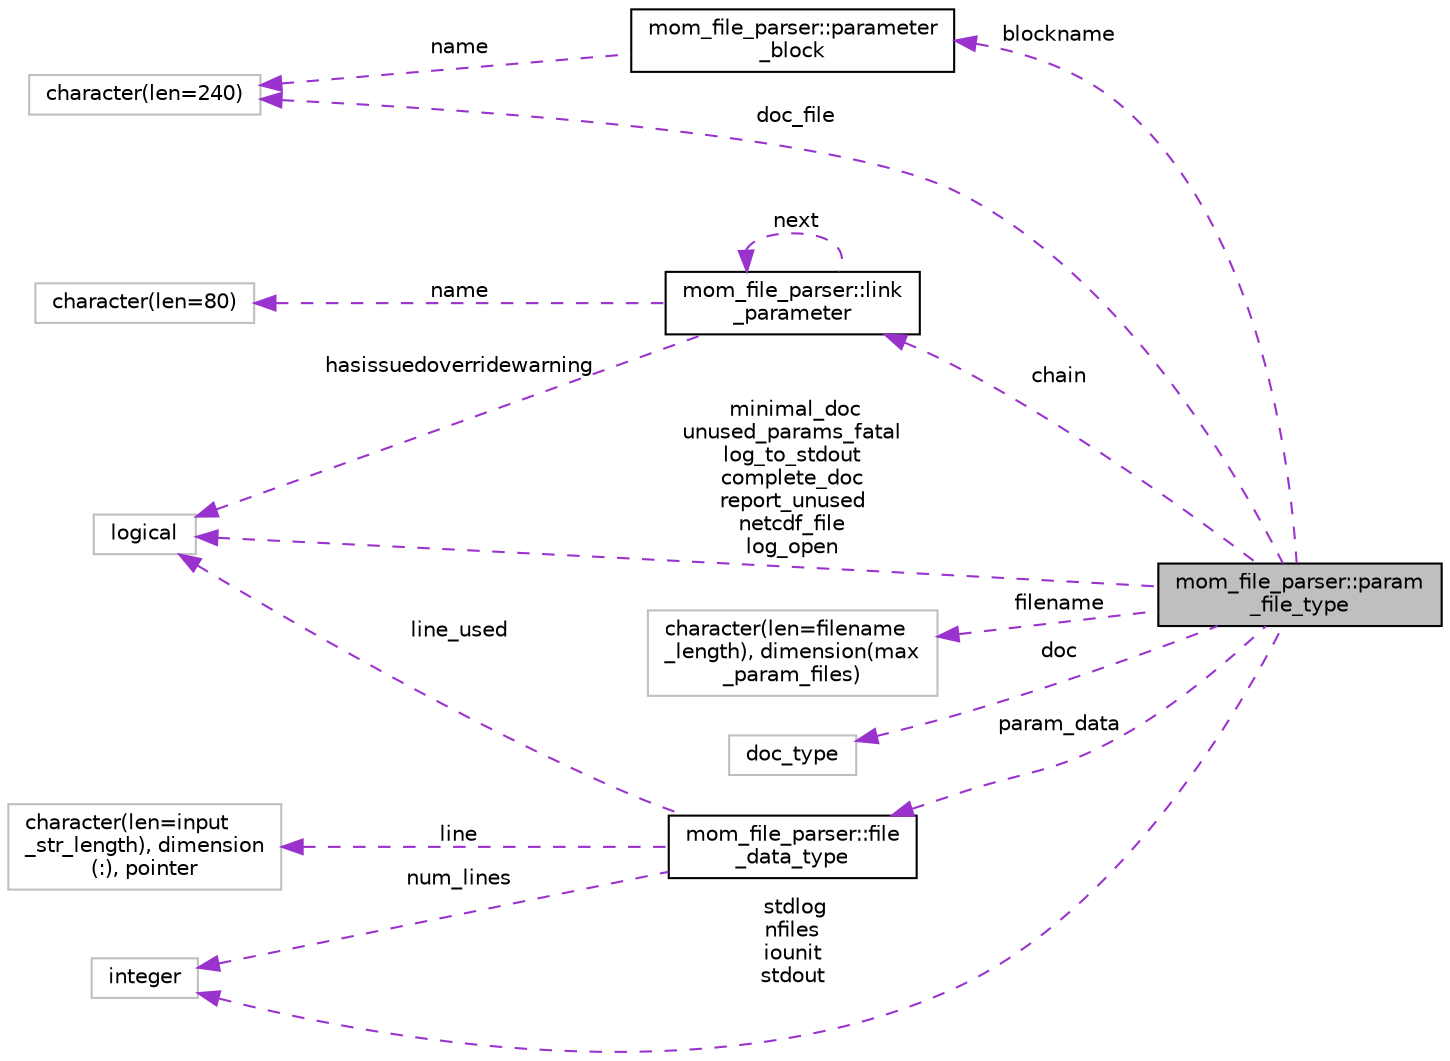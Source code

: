 digraph "mom_file_parser::param_file_type"
{
 // INTERACTIVE_SVG=YES
 // LATEX_PDF_SIZE
  edge [fontname="Helvetica",fontsize="10",labelfontname="Helvetica",labelfontsize="10"];
  node [fontname="Helvetica",fontsize="10",shape=record];
  rankdir="LR";
  Node1 [label="mom_file_parser::param\l_file_type",height=0.2,width=0.4,color="black", fillcolor="grey75", style="filled", fontcolor="black",tooltip="A structure that can be parsed to read and document run-time parameters."];
  Node2 -> Node1 [dir="back",color="darkorchid3",fontsize="10",style="dashed",label=" doc_file" ,fontname="Helvetica"];
  Node2 [label="character(len=240)",height=0.2,width=0.4,color="grey75", fillcolor="white", style="filled",tooltip=" "];
  Node3 -> Node1 [dir="back",color="darkorchid3",fontsize="10",style="dashed",label=" minimal_doc\nunused_params_fatal\nlog_to_stdout\ncomplete_doc\nreport_unused\nnetcdf_file\nlog_open" ,fontname="Helvetica"];
  Node3 [label="logical",height=0.2,width=0.4,color="grey75", fillcolor="white", style="filled",tooltip=" "];
  Node4 -> Node1 [dir="back",color="darkorchid3",fontsize="10",style="dashed",label=" chain" ,fontname="Helvetica"];
  Node4 [label="mom_file_parser::link\l_parameter",height=0.2,width=0.4,color="black", fillcolor="white", style="filled",URL="$structmom__file__parser_1_1link__parameter.html",tooltip="A link in the list of variables that have already had override warnings issued."];
  Node3 -> Node4 [dir="back",color="darkorchid3",fontsize="10",style="dashed",label=" hasissuedoverridewarning" ,fontname="Helvetica"];
  Node5 -> Node4 [dir="back",color="darkorchid3",fontsize="10",style="dashed",label=" name" ,fontname="Helvetica"];
  Node5 [label="character(len=80)",height=0.2,width=0.4,color="grey75", fillcolor="white", style="filled",tooltip=" "];
  Node4 -> Node4 [dir="back",color="darkorchid3",fontsize="10",style="dashed",label=" next" ,fontname="Helvetica"];
  Node6 -> Node1 [dir="back",color="darkorchid3",fontsize="10",style="dashed",label=" blockname" ,fontname="Helvetica"];
  Node6 [label="mom_file_parser::parameter\l_block",height=0.2,width=0.4,color="black", fillcolor="white", style="filled",URL="$structmom__file__parser_1_1parameter__block.html",tooltip="Specify the active parameter block."];
  Node2 -> Node6 [dir="back",color="darkorchid3",fontsize="10",style="dashed",label=" name" ,fontname="Helvetica"];
  Node7 -> Node1 [dir="back",color="darkorchid3",fontsize="10",style="dashed",label=" filename" ,fontname="Helvetica"];
  Node7 [label="character(len=filename\l_length), dimension(max\l_param_files)",height=0.2,width=0.4,color="grey75", fillcolor="white", style="filled",tooltip=" "];
  Node8 -> Node1 [dir="back",color="darkorchid3",fontsize="10",style="dashed",label=" doc" ,fontname="Helvetica"];
  Node8 [label="doc_type",height=0.2,width=0.4,color="grey75", fillcolor="white", style="filled",tooltip=" "];
  Node9 -> Node1 [dir="back",color="darkorchid3",fontsize="10",style="dashed",label=" stdlog\nnfiles\niounit\nstdout" ,fontname="Helvetica"];
  Node9 [label="integer",height=0.2,width=0.4,color="grey75", fillcolor="white", style="filled",tooltip=" "];
  Node10 -> Node1 [dir="back",color="darkorchid3",fontsize="10",style="dashed",label=" param_data" ,fontname="Helvetica"];
  Node10 [label="mom_file_parser::file\l_data_type",height=0.2,width=0.4,color="black", fillcolor="white", style="filled",URL="$structmom__file__parser_1_1file__data__type.html",tooltip="The valid lines extracted from an input parameter file without comments."];
  Node3 -> Node10 [dir="back",color="darkorchid3",fontsize="10",style="dashed",label=" line_used" ,fontname="Helvetica"];
  Node11 -> Node10 [dir="back",color="darkorchid3",fontsize="10",style="dashed",label=" line" ,fontname="Helvetica"];
  Node11 [label="character(len=input\l_str_length), dimension\l(:), pointer",height=0.2,width=0.4,color="grey75", fillcolor="white", style="filled",tooltip=" "];
  Node9 -> Node10 [dir="back",color="darkorchid3",fontsize="10",style="dashed",label=" num_lines" ,fontname="Helvetica"];
}
